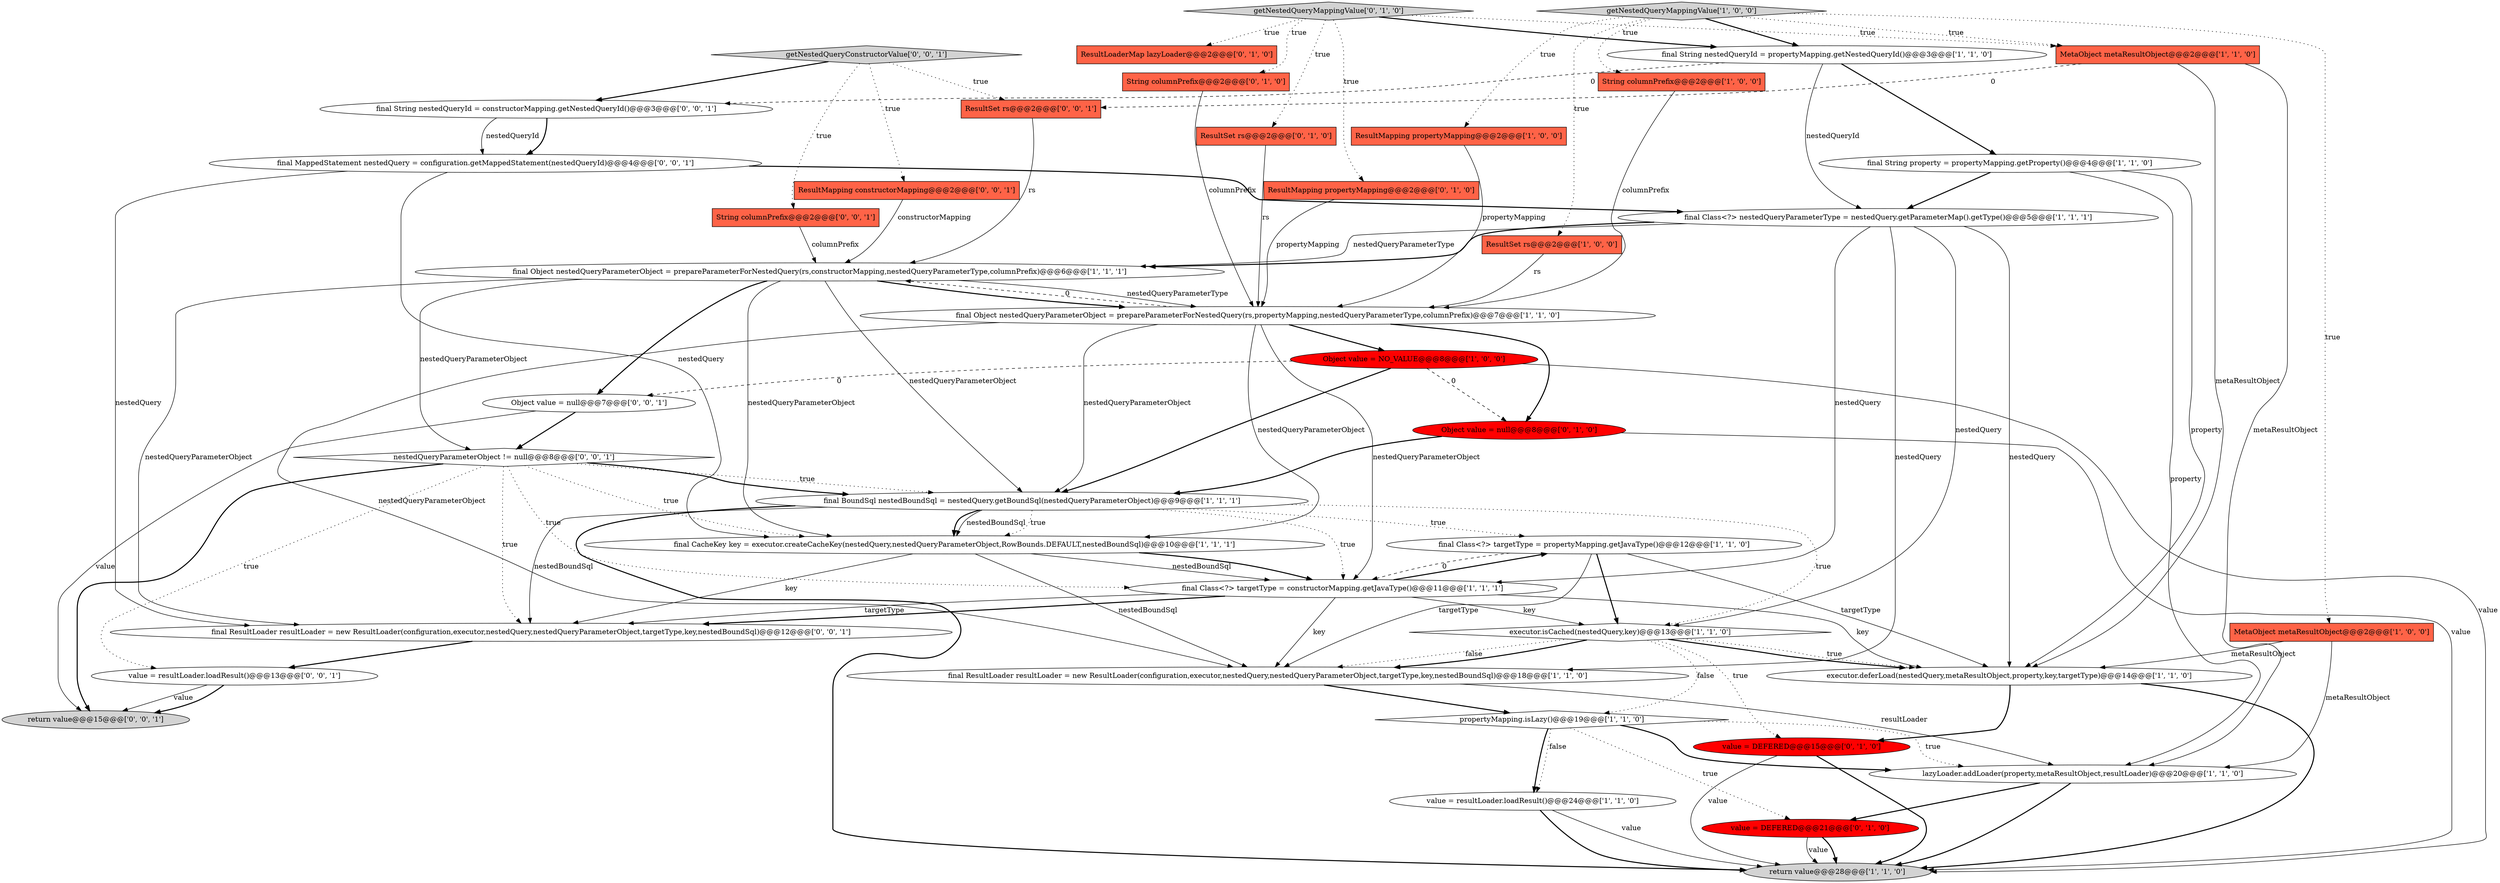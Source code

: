 digraph {
7 [style = filled, label = "MetaObject metaResultObject@@@2@@@['1', '1', '0']", fillcolor = tomato, shape = box image = "AAA0AAABBB1BBB"];
24 [style = filled, label = "value = DEFERED@@@15@@@['0', '1', '0']", fillcolor = red, shape = ellipse image = "AAA1AAABBB2BBB"];
2 [style = filled, label = "MetaObject metaResultObject@@@2@@@['1', '0', '0']", fillcolor = tomato, shape = box image = "AAA0AAABBB1BBB"];
36 [style = filled, label = "ResultMapping constructorMapping@@@2@@@['0', '0', '1']", fillcolor = tomato, shape = box image = "AAA0AAABBB3BBB"];
18 [style = filled, label = "final String nestedQueryId = propertyMapping.getNestedQueryId()@@@3@@@['1', '1', '0']", fillcolor = white, shape = ellipse image = "AAA0AAABBB1BBB"];
8 [style = filled, label = "final BoundSql nestedBoundSql = nestedQuery.getBoundSql(nestedQueryParameterObject)@@@9@@@['1', '1', '1']", fillcolor = white, shape = ellipse image = "AAA0AAABBB1BBB"];
37 [style = filled, label = "value = resultLoader.loadResult()@@@13@@@['0', '0', '1']", fillcolor = white, shape = ellipse image = "AAA0AAABBB3BBB"];
12 [style = filled, label = "final Class<?> targetType = propertyMapping.getJavaType()@@@12@@@['1', '1', '0']", fillcolor = white, shape = ellipse image = "AAA0AAABBB1BBB"];
5 [style = filled, label = "ResultSet rs@@@2@@@['1', '0', '0']", fillcolor = tomato, shape = box image = "AAA0AAABBB1BBB"];
13 [style = filled, label = "final ResultLoader resultLoader = new ResultLoader(configuration,executor,nestedQuery,nestedQueryParameterObject,targetType,key,nestedBoundSql)@@@18@@@['1', '1', '0']", fillcolor = white, shape = ellipse image = "AAA0AAABBB1BBB"];
14 [style = filled, label = "executor.deferLoad(nestedQuery,metaResultObject,property,key,targetType)@@@14@@@['1', '1', '0']", fillcolor = white, shape = ellipse image = "AAA0AAABBB1BBB"];
16 [style = filled, label = "value = resultLoader.loadResult()@@@24@@@['1', '1', '0']", fillcolor = white, shape = ellipse image = "AAA0AAABBB1BBB"];
22 [style = filled, label = "lazyLoader.addLoader(property,metaResultObject,resultLoader)@@@20@@@['1', '1', '0']", fillcolor = white, shape = ellipse image = "AAA0AAABBB1BBB"];
1 [style = filled, label = "String columnPrefix@@@2@@@['1', '0', '0']", fillcolor = tomato, shape = box image = "AAA0AAABBB1BBB"];
19 [style = filled, label = "final Class<?> targetType = constructorMapping.getJavaType()@@@11@@@['1', '1', '1']", fillcolor = white, shape = ellipse image = "AAA0AAABBB1BBB"];
23 [style = filled, label = "value = DEFERED@@@21@@@['0', '1', '0']", fillcolor = red, shape = ellipse image = "AAA1AAABBB2BBB"];
4 [style = filled, label = "executor.isCached(nestedQuery,key)@@@13@@@['1', '1', '0']", fillcolor = white, shape = diamond image = "AAA0AAABBB1BBB"];
20 [style = filled, label = "final Object nestedQueryParameterObject = prepareParameterForNestedQuery(rs,propertyMapping,nestedQueryParameterType,columnPrefix)@@@7@@@['1', '1', '0']", fillcolor = white, shape = ellipse image = "AAA0AAABBB1BBB"];
28 [style = filled, label = "String columnPrefix@@@2@@@['0', '1', '0']", fillcolor = tomato, shape = box image = "AAA0AAABBB2BBB"];
31 [style = filled, label = "final ResultLoader resultLoader = new ResultLoader(configuration,executor,nestedQuery,nestedQueryParameterObject,targetType,key,nestedBoundSql)@@@12@@@['0', '0', '1']", fillcolor = white, shape = ellipse image = "AAA0AAABBB3BBB"];
38 [style = filled, label = "getNestedQueryConstructorValue['0', '0', '1']", fillcolor = lightgray, shape = diamond image = "AAA0AAABBB3BBB"];
15 [style = filled, label = "propertyMapping.isLazy()@@@19@@@['1', '1', '0']", fillcolor = white, shape = diamond image = "AAA0AAABBB1BBB"];
34 [style = filled, label = "String columnPrefix@@@2@@@['0', '0', '1']", fillcolor = tomato, shape = box image = "AAA0AAABBB3BBB"];
3 [style = filled, label = "Object value = NO_VALUE@@@8@@@['1', '0', '0']", fillcolor = red, shape = ellipse image = "AAA1AAABBB1BBB"];
33 [style = filled, label = "final MappedStatement nestedQuery = configuration.getMappedStatement(nestedQueryId)@@@4@@@['0', '0', '1']", fillcolor = white, shape = ellipse image = "AAA0AAABBB3BBB"];
27 [style = filled, label = "ResultSet rs@@@2@@@['0', '1', '0']", fillcolor = tomato, shape = box image = "AAA0AAABBB2BBB"];
40 [style = filled, label = "nestedQueryParameterObject != null@@@8@@@['0', '0', '1']", fillcolor = white, shape = diamond image = "AAA0AAABBB3BBB"];
10 [style = filled, label = "final String property = propertyMapping.getProperty()@@@4@@@['1', '1', '0']", fillcolor = white, shape = ellipse image = "AAA0AAABBB1BBB"];
41 [style = filled, label = "ResultSet rs@@@2@@@['0', '0', '1']", fillcolor = tomato, shape = box image = "AAA0AAABBB3BBB"];
0 [style = filled, label = "ResultMapping propertyMapping@@@2@@@['1', '0', '0']", fillcolor = tomato, shape = box image = "AAA0AAABBB1BBB"];
21 [style = filled, label = "final Object nestedQueryParameterObject = prepareParameterForNestedQuery(rs,constructorMapping,nestedQueryParameterType,columnPrefix)@@@6@@@['1', '1', '1']", fillcolor = white, shape = ellipse image = "AAA0AAABBB1BBB"];
29 [style = filled, label = "getNestedQueryMappingValue['0', '1', '0']", fillcolor = lightgray, shape = diamond image = "AAA0AAABBB2BBB"];
30 [style = filled, label = "Object value = null@@@8@@@['0', '1', '0']", fillcolor = red, shape = ellipse image = "AAA1AAABBB2BBB"];
6 [style = filled, label = "return value@@@28@@@['1', '1', '0']", fillcolor = lightgray, shape = ellipse image = "AAA0AAABBB1BBB"];
39 [style = filled, label = "return value@@@15@@@['0', '0', '1']", fillcolor = lightgray, shape = ellipse image = "AAA0AAABBB3BBB"];
25 [style = filled, label = "ResultMapping propertyMapping@@@2@@@['0', '1', '0']", fillcolor = tomato, shape = box image = "AAA0AAABBB2BBB"];
9 [style = filled, label = "final CacheKey key = executor.createCacheKey(nestedQuery,nestedQueryParameterObject,RowBounds.DEFAULT,nestedBoundSql)@@@10@@@['1', '1', '1']", fillcolor = white, shape = ellipse image = "AAA0AAABBB1BBB"];
32 [style = filled, label = "Object value = null@@@7@@@['0', '0', '1']", fillcolor = white, shape = ellipse image = "AAA0AAABBB3BBB"];
35 [style = filled, label = "final String nestedQueryId = constructorMapping.getNestedQueryId()@@@3@@@['0', '0', '1']", fillcolor = white, shape = ellipse image = "AAA0AAABBB3BBB"];
17 [style = filled, label = "getNestedQueryMappingValue['1', '0', '0']", fillcolor = lightgray, shape = diamond image = "AAA0AAABBB1BBB"];
11 [style = filled, label = "final Class<?> nestedQueryParameterType = nestedQuery.getParameterMap().getType()@@@5@@@['1', '1', '1']", fillcolor = white, shape = ellipse image = "AAA0AAABBB1BBB"];
26 [style = filled, label = "ResultLoaderMap lazyLoader@@@2@@@['0', '1', '0']", fillcolor = tomato, shape = box image = "AAA0AAABBB2BBB"];
14->24 [style = bold, label=""];
31->37 [style = bold, label=""];
8->9 [style = solid, label="nestedBoundSql"];
38->34 [style = dotted, label="true"];
38->41 [style = dotted, label="true"];
21->40 [style = solid, label="nestedQueryParameterObject"];
17->1 [style = dotted, label="true"];
40->31 [style = dotted, label="true"];
21->8 [style = solid, label="nestedQueryParameterObject"];
8->6 [style = bold, label=""];
29->26 [style = dotted, label="true"];
40->37 [style = dotted, label="true"];
8->4 [style = dotted, label="true"];
40->9 [style = dotted, label="true"];
29->18 [style = bold, label=""];
33->11 [style = bold, label=""];
7->22 [style = solid, label="metaResultObject"];
11->14 [style = solid, label="nestedQuery"];
17->2 [style = dotted, label="true"];
4->24 [style = dotted, label="true"];
30->8 [style = bold, label=""];
10->22 [style = solid, label="property"];
32->39 [style = solid, label="value"];
2->14 [style = solid, label="metaResultObject"];
10->11 [style = bold, label=""];
41->21 [style = solid, label="rs"];
1->20 [style = solid, label="columnPrefix"];
18->11 [style = solid, label="nestedQueryId"];
34->21 [style = solid, label="columnPrefix"];
19->12 [style = bold, label=""];
2->22 [style = solid, label="metaResultObject"];
16->6 [style = bold, label=""];
0->20 [style = solid, label="propertyMapping"];
20->13 [style = solid, label="nestedQueryParameterObject"];
40->8 [style = dotted, label="true"];
36->21 [style = solid, label="constructorMapping"];
20->3 [style = bold, label=""];
28->20 [style = solid, label="columnPrefix"];
4->13 [style = dotted, label="false"];
22->23 [style = bold, label=""];
4->15 [style = dotted, label="false"];
13->22 [style = solid, label="resultLoader"];
11->21 [style = solid, label="nestedQueryParameterType"];
27->20 [style = solid, label="rs"];
19->31 [style = solid, label="targetType"];
20->9 [style = solid, label="nestedQueryParameterObject"];
8->12 [style = dotted, label="true"];
12->19 [style = dashed, label="0"];
3->6 [style = solid, label="value"];
7->14 [style = solid, label="metaResultObject"];
9->13 [style = solid, label="nestedBoundSql"];
20->21 [style = dashed, label="0"];
30->6 [style = solid, label="value"];
20->19 [style = solid, label="nestedQueryParameterObject"];
35->33 [style = solid, label="nestedQueryId"];
19->14 [style = solid, label="key"];
11->19 [style = solid, label="nestedQuery"];
13->15 [style = bold, label=""];
3->32 [style = dashed, label="0"];
38->35 [style = bold, label=""];
14->6 [style = bold, label=""];
8->19 [style = dotted, label="true"];
22->6 [style = bold, label=""];
33->31 [style = solid, label="nestedQuery"];
16->6 [style = solid, label="value"];
4->14 [style = bold, label=""];
3->30 [style = dashed, label="0"];
5->20 [style = solid, label="rs"];
37->39 [style = solid, label="value"];
9->19 [style = solid, label="nestedBoundSql"];
11->21 [style = bold, label=""];
4->13 [style = bold, label=""];
29->7 [style = dotted, label="true"];
15->16 [style = dotted, label="false"];
25->20 [style = solid, label="propertyMapping"];
15->22 [style = bold, label=""];
40->39 [style = bold, label=""];
18->10 [style = bold, label=""];
29->28 [style = dotted, label="true"];
11->13 [style = solid, label="nestedQuery"];
32->40 [style = bold, label=""];
3->8 [style = bold, label=""];
23->6 [style = bold, label=""];
10->14 [style = solid, label="property"];
9->19 [style = bold, label=""];
8->31 [style = solid, label="nestedBoundSql"];
7->41 [style = dashed, label="0"];
8->9 [style = dotted, label="true"];
15->23 [style = dotted, label="true"];
12->13 [style = solid, label="targetType"];
37->39 [style = bold, label=""];
38->36 [style = dotted, label="true"];
29->25 [style = dotted, label="true"];
40->19 [style = dotted, label="true"];
12->14 [style = solid, label="targetType"];
33->9 [style = solid, label="nestedQuery"];
17->0 [style = dotted, label="true"];
21->20 [style = solid, label="nestedQueryParameterType"];
19->31 [style = bold, label=""];
9->31 [style = solid, label="key"];
29->27 [style = dotted, label="true"];
19->13 [style = solid, label="key"];
35->33 [style = bold, label=""];
15->22 [style = dotted, label="true"];
4->14 [style = dotted, label="true"];
15->16 [style = bold, label=""];
18->35 [style = dashed, label="0"];
20->8 [style = solid, label="nestedQueryParameterObject"];
24->6 [style = solid, label="value"];
21->31 [style = solid, label="nestedQueryParameterObject"];
21->20 [style = bold, label=""];
12->4 [style = bold, label=""];
21->32 [style = bold, label=""];
23->6 [style = solid, label="value"];
8->9 [style = bold, label=""];
21->9 [style = solid, label="nestedQueryParameterObject"];
19->4 [style = solid, label="key"];
17->7 [style = dotted, label="true"];
20->30 [style = bold, label=""];
24->6 [style = bold, label=""];
11->4 [style = solid, label="nestedQuery"];
17->18 [style = bold, label=""];
40->8 [style = bold, label=""];
17->5 [style = dotted, label="true"];
}
